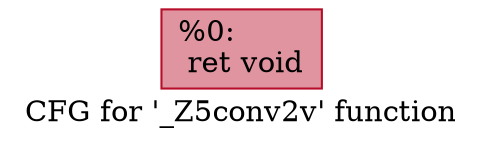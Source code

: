digraph "CFG for '_Z5conv2v' function" {
	label="CFG for '_Z5conv2v' function";

	Node0x5119130 [shape=record,color="#b70d28ff", style=filled, fillcolor="#b70d2870",label="{%0:\l  ret void\l}"];
}
